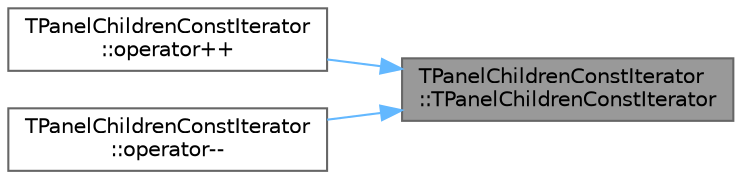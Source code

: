 digraph "TPanelChildrenConstIterator::TPanelChildrenConstIterator"
{
 // INTERACTIVE_SVG=YES
 // LATEX_PDF_SIZE
  bgcolor="transparent";
  edge [fontname=Helvetica,fontsize=10,labelfontname=Helvetica,labelfontsize=10];
  node [fontname=Helvetica,fontsize=10,shape=box,height=0.2,width=0.4];
  rankdir="RL";
  Node1 [id="Node000001",label="TPanelChildrenConstIterator\l::TPanelChildrenConstIterator",height=0.2,width=0.4,color="gray40", fillcolor="grey60", style="filled", fontcolor="black",tooltip=" "];
  Node1 -> Node2 [id="edge1_Node000001_Node000002",dir="back",color="steelblue1",style="solid",tooltip=" "];
  Node2 [id="Node000002",label="TPanelChildrenConstIterator\l::operator++",height=0.2,width=0.4,color="grey40", fillcolor="white", style="filled",URL="$da/dcd/classTPanelChildrenConstIterator.html#a19aa57efcfcbda3f550fb31f89ef01bf",tooltip="Advances iterator to the next element in the container."];
  Node1 -> Node3 [id="edge2_Node000001_Node000003",dir="back",color="steelblue1",style="solid",tooltip=" "];
  Node3 [id="Node000003",label="TPanelChildrenConstIterator\l::operator--",height=0.2,width=0.4,color="grey40", fillcolor="white", style="filled",URL="$da/dcd/classTPanelChildrenConstIterator.html#a2f910c6760cc065a091690e653f5861c",tooltip="Moves iterator to the previous element in the container."];
}
